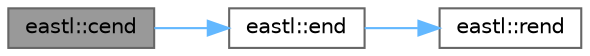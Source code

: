 digraph "eastl::cend"
{
 // LATEX_PDF_SIZE
  bgcolor="transparent";
  edge [fontname=Helvetica,fontsize=10,labelfontname=Helvetica,labelfontsize=10];
  node [fontname=Helvetica,fontsize=10,shape=box,height=0.2,width=0.4];
  rankdir="LR";
  Node1 [id="Node000001",label="eastl::cend",height=0.2,width=0.4,color="gray40", fillcolor="grey60", style="filled", fontcolor="black",tooltip=" "];
  Node1 -> Node2 [id="edge1_Node000001_Node000002",color="steelblue1",style="solid",tooltip=" "];
  Node2 [id="Node000002",label="eastl::end",height=0.2,width=0.4,color="grey40", fillcolor="white", style="filled",URL="$namespaceeastl.html#a015a7329c4b84d454b87496532739b69",tooltip=" "];
  Node2 -> Node3 [id="edge2_Node000002_Node000003",color="steelblue1",style="solid",tooltip=" "];
  Node3 [id="Node000003",label="eastl::rend",height=0.2,width=0.4,color="grey40", fillcolor="white", style="filled",URL="$namespaceeastl.html#ac08b3f3f0eb349df6dc6475d5c8df724",tooltip=" "];
}
